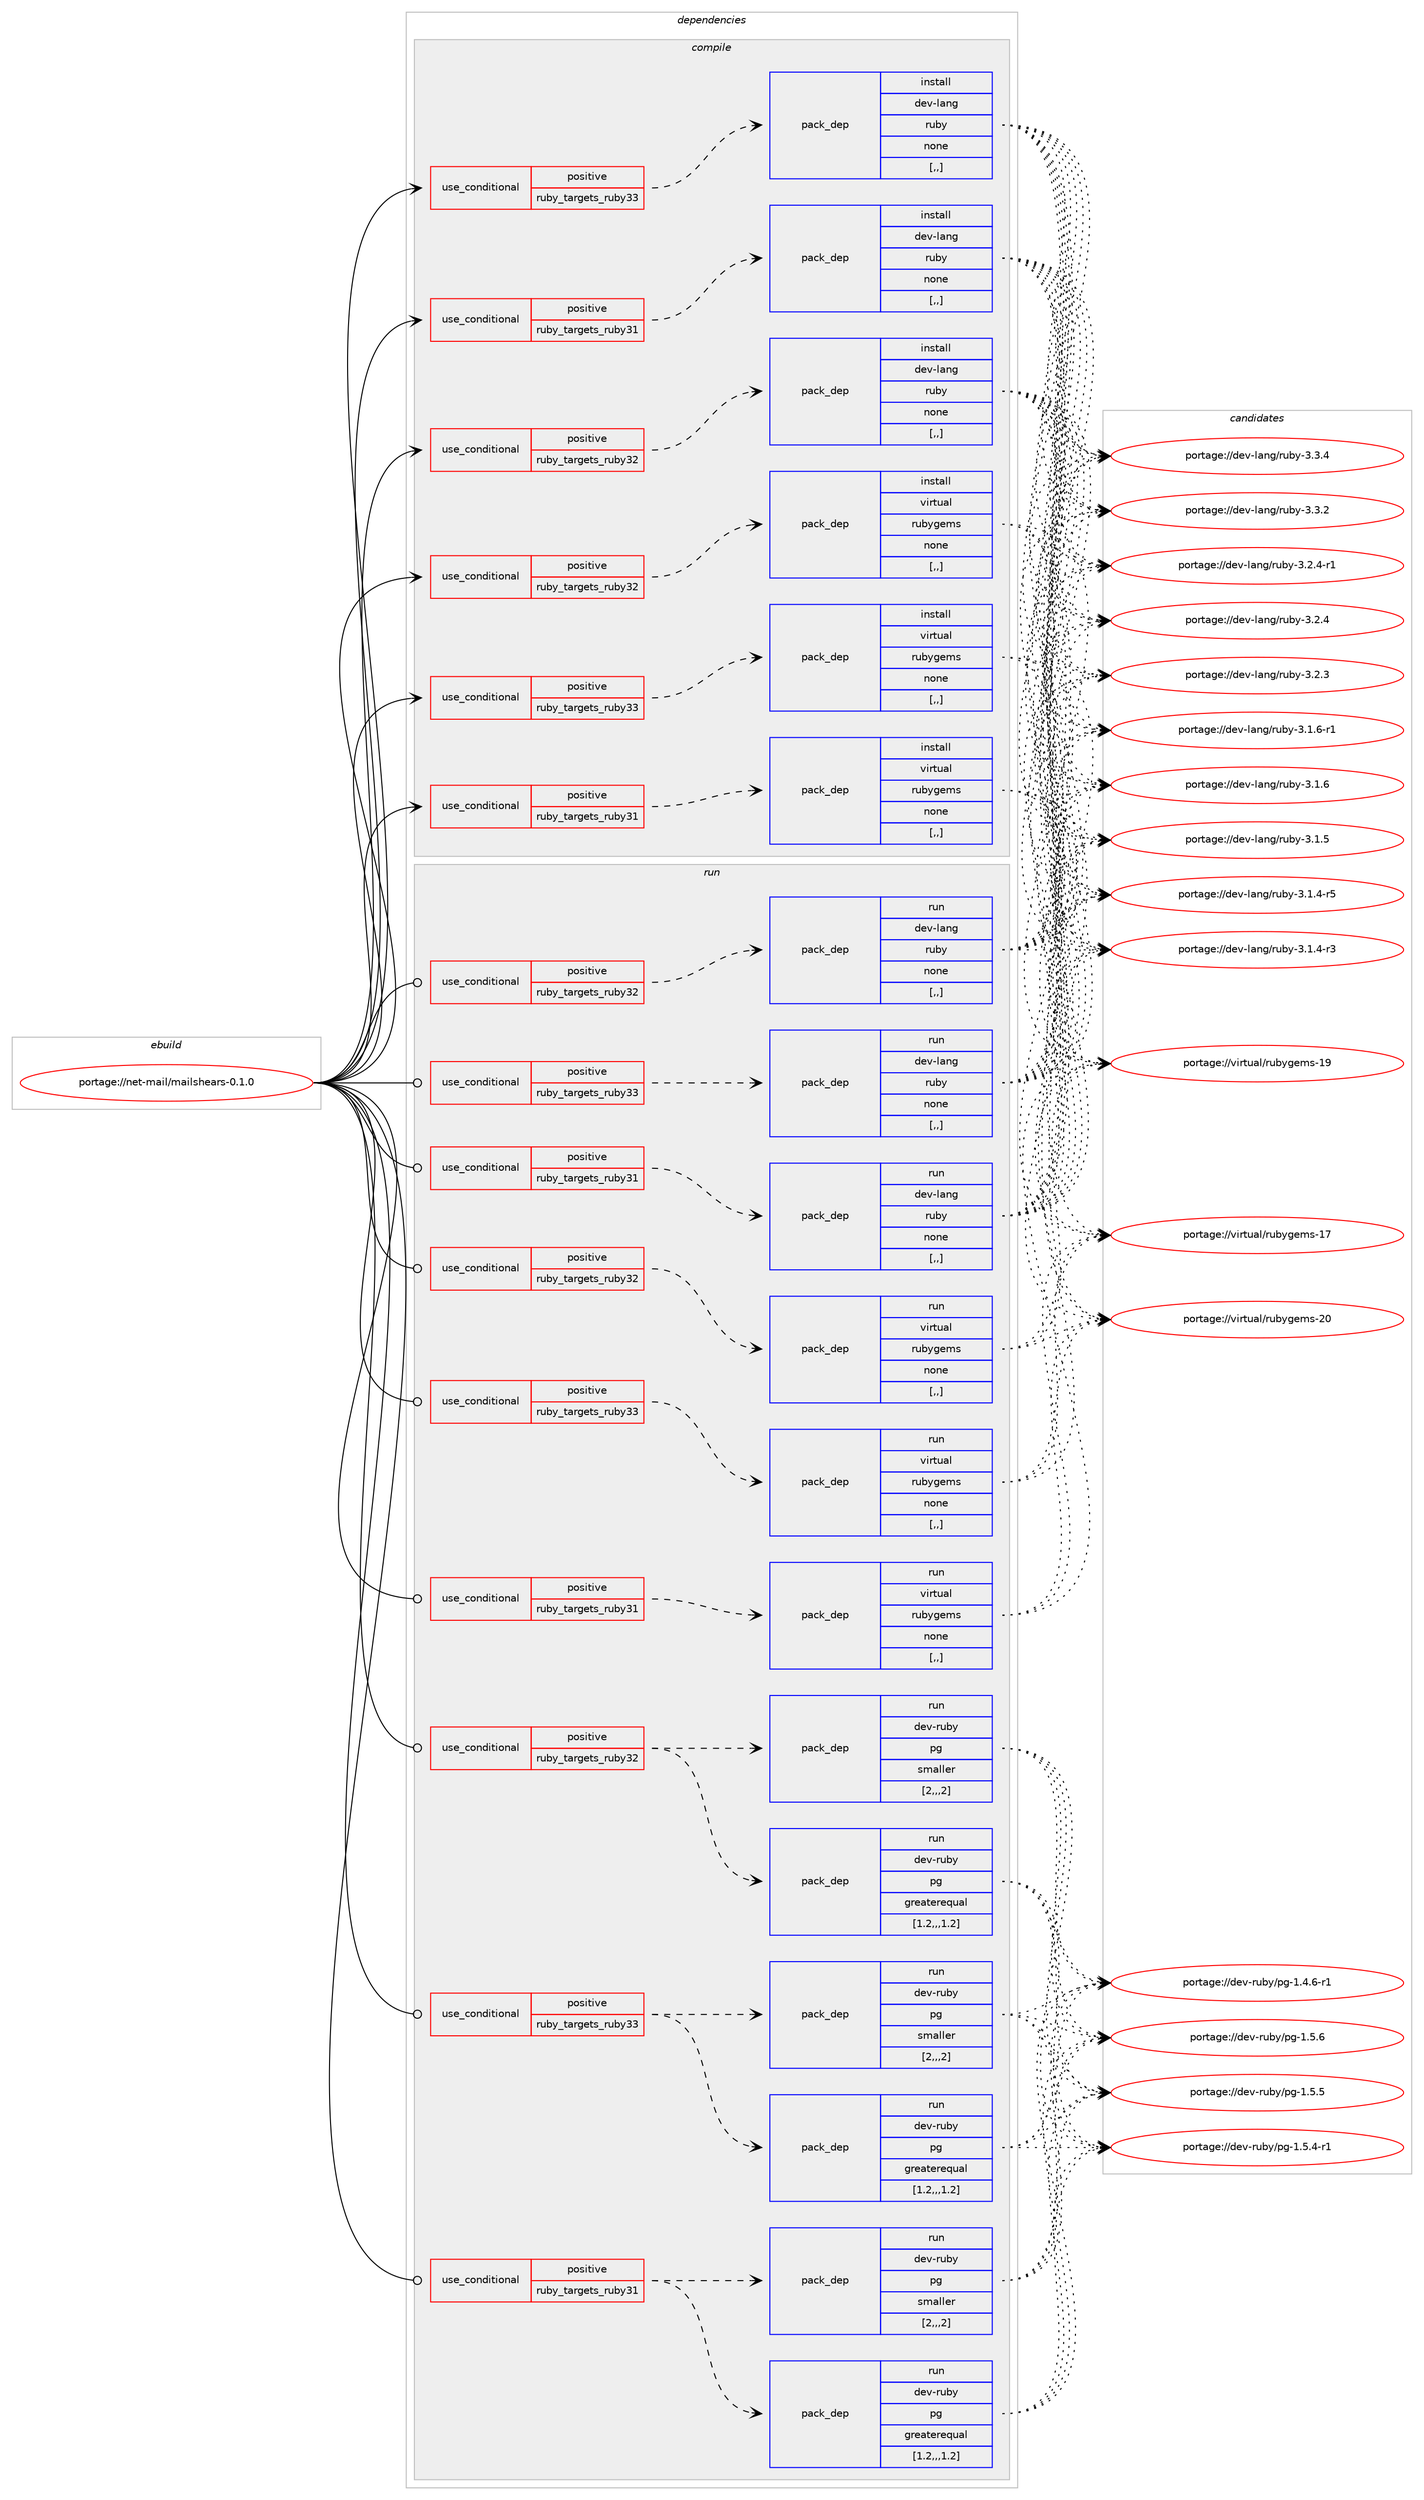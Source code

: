digraph prolog {

# *************
# Graph options
# *************

newrank=true;
concentrate=true;
compound=true;
graph [rankdir=LR,fontname=Helvetica,fontsize=10,ranksep=1.5];#, ranksep=2.5, nodesep=0.2];
edge  [arrowhead=vee];
node  [fontname=Helvetica,fontsize=10];

# **********
# The ebuild
# **********

subgraph cluster_leftcol {
color=gray;
rank=same;
label=<<i>ebuild</i>>;
id [label="portage://net-mail/mailshears-0.1.0", color=red, width=4, href="../net-mail/mailshears-0.1.0.svg"];
}

# ****************
# The dependencies
# ****************

subgraph cluster_midcol {
color=gray;
label=<<i>dependencies</i>>;
subgraph cluster_compile {
fillcolor="#eeeeee";
style=filled;
label=<<i>compile</i>>;
subgraph cond94614 {
dependency361441 [label=<<TABLE BORDER="0" CELLBORDER="1" CELLSPACING="0" CELLPADDING="4"><TR><TD ROWSPAN="3" CELLPADDING="10">use_conditional</TD></TR><TR><TD>positive</TD></TR><TR><TD>ruby_targets_ruby31</TD></TR></TABLE>>, shape=none, color=red];
subgraph pack264164 {
dependency361442 [label=<<TABLE BORDER="0" CELLBORDER="1" CELLSPACING="0" CELLPADDING="4" WIDTH="220"><TR><TD ROWSPAN="6" CELLPADDING="30">pack_dep</TD></TR><TR><TD WIDTH="110">install</TD></TR><TR><TD>dev-lang</TD></TR><TR><TD>ruby</TD></TR><TR><TD>none</TD></TR><TR><TD>[,,]</TD></TR></TABLE>>, shape=none, color=blue];
}
dependency361441:e -> dependency361442:w [weight=20,style="dashed",arrowhead="vee"];
}
id:e -> dependency361441:w [weight=20,style="solid",arrowhead="vee"];
subgraph cond94615 {
dependency361443 [label=<<TABLE BORDER="0" CELLBORDER="1" CELLSPACING="0" CELLPADDING="4"><TR><TD ROWSPAN="3" CELLPADDING="10">use_conditional</TD></TR><TR><TD>positive</TD></TR><TR><TD>ruby_targets_ruby31</TD></TR></TABLE>>, shape=none, color=red];
subgraph pack264165 {
dependency361444 [label=<<TABLE BORDER="0" CELLBORDER="1" CELLSPACING="0" CELLPADDING="4" WIDTH="220"><TR><TD ROWSPAN="6" CELLPADDING="30">pack_dep</TD></TR><TR><TD WIDTH="110">install</TD></TR><TR><TD>virtual</TD></TR><TR><TD>rubygems</TD></TR><TR><TD>none</TD></TR><TR><TD>[,,]</TD></TR></TABLE>>, shape=none, color=blue];
}
dependency361443:e -> dependency361444:w [weight=20,style="dashed",arrowhead="vee"];
}
id:e -> dependency361443:w [weight=20,style="solid",arrowhead="vee"];
subgraph cond94616 {
dependency361445 [label=<<TABLE BORDER="0" CELLBORDER="1" CELLSPACING="0" CELLPADDING="4"><TR><TD ROWSPAN="3" CELLPADDING="10">use_conditional</TD></TR><TR><TD>positive</TD></TR><TR><TD>ruby_targets_ruby32</TD></TR></TABLE>>, shape=none, color=red];
subgraph pack264166 {
dependency361446 [label=<<TABLE BORDER="0" CELLBORDER="1" CELLSPACING="0" CELLPADDING="4" WIDTH="220"><TR><TD ROWSPAN="6" CELLPADDING="30">pack_dep</TD></TR><TR><TD WIDTH="110">install</TD></TR><TR><TD>dev-lang</TD></TR><TR><TD>ruby</TD></TR><TR><TD>none</TD></TR><TR><TD>[,,]</TD></TR></TABLE>>, shape=none, color=blue];
}
dependency361445:e -> dependency361446:w [weight=20,style="dashed",arrowhead="vee"];
}
id:e -> dependency361445:w [weight=20,style="solid",arrowhead="vee"];
subgraph cond94617 {
dependency361447 [label=<<TABLE BORDER="0" CELLBORDER="1" CELLSPACING="0" CELLPADDING="4"><TR><TD ROWSPAN="3" CELLPADDING="10">use_conditional</TD></TR><TR><TD>positive</TD></TR><TR><TD>ruby_targets_ruby32</TD></TR></TABLE>>, shape=none, color=red];
subgraph pack264167 {
dependency361448 [label=<<TABLE BORDER="0" CELLBORDER="1" CELLSPACING="0" CELLPADDING="4" WIDTH="220"><TR><TD ROWSPAN="6" CELLPADDING="30">pack_dep</TD></TR><TR><TD WIDTH="110">install</TD></TR><TR><TD>virtual</TD></TR><TR><TD>rubygems</TD></TR><TR><TD>none</TD></TR><TR><TD>[,,]</TD></TR></TABLE>>, shape=none, color=blue];
}
dependency361447:e -> dependency361448:w [weight=20,style="dashed",arrowhead="vee"];
}
id:e -> dependency361447:w [weight=20,style="solid",arrowhead="vee"];
subgraph cond94618 {
dependency361449 [label=<<TABLE BORDER="0" CELLBORDER="1" CELLSPACING="0" CELLPADDING="4"><TR><TD ROWSPAN="3" CELLPADDING="10">use_conditional</TD></TR><TR><TD>positive</TD></TR><TR><TD>ruby_targets_ruby33</TD></TR></TABLE>>, shape=none, color=red];
subgraph pack264168 {
dependency361450 [label=<<TABLE BORDER="0" CELLBORDER="1" CELLSPACING="0" CELLPADDING="4" WIDTH="220"><TR><TD ROWSPAN="6" CELLPADDING="30">pack_dep</TD></TR><TR><TD WIDTH="110">install</TD></TR><TR><TD>dev-lang</TD></TR><TR><TD>ruby</TD></TR><TR><TD>none</TD></TR><TR><TD>[,,]</TD></TR></TABLE>>, shape=none, color=blue];
}
dependency361449:e -> dependency361450:w [weight=20,style="dashed",arrowhead="vee"];
}
id:e -> dependency361449:w [weight=20,style="solid",arrowhead="vee"];
subgraph cond94619 {
dependency361451 [label=<<TABLE BORDER="0" CELLBORDER="1" CELLSPACING="0" CELLPADDING="4"><TR><TD ROWSPAN="3" CELLPADDING="10">use_conditional</TD></TR><TR><TD>positive</TD></TR><TR><TD>ruby_targets_ruby33</TD></TR></TABLE>>, shape=none, color=red];
subgraph pack264169 {
dependency361452 [label=<<TABLE BORDER="0" CELLBORDER="1" CELLSPACING="0" CELLPADDING="4" WIDTH="220"><TR><TD ROWSPAN="6" CELLPADDING="30">pack_dep</TD></TR><TR><TD WIDTH="110">install</TD></TR><TR><TD>virtual</TD></TR><TR><TD>rubygems</TD></TR><TR><TD>none</TD></TR><TR><TD>[,,]</TD></TR></TABLE>>, shape=none, color=blue];
}
dependency361451:e -> dependency361452:w [weight=20,style="dashed",arrowhead="vee"];
}
id:e -> dependency361451:w [weight=20,style="solid",arrowhead="vee"];
}
subgraph cluster_compileandrun {
fillcolor="#eeeeee";
style=filled;
label=<<i>compile and run</i>>;
}
subgraph cluster_run {
fillcolor="#eeeeee";
style=filled;
label=<<i>run</i>>;
subgraph cond94620 {
dependency361453 [label=<<TABLE BORDER="0" CELLBORDER="1" CELLSPACING="0" CELLPADDING="4"><TR><TD ROWSPAN="3" CELLPADDING="10">use_conditional</TD></TR><TR><TD>positive</TD></TR><TR><TD>ruby_targets_ruby31</TD></TR></TABLE>>, shape=none, color=red];
subgraph pack264170 {
dependency361454 [label=<<TABLE BORDER="0" CELLBORDER="1" CELLSPACING="0" CELLPADDING="4" WIDTH="220"><TR><TD ROWSPAN="6" CELLPADDING="30">pack_dep</TD></TR><TR><TD WIDTH="110">run</TD></TR><TR><TD>dev-lang</TD></TR><TR><TD>ruby</TD></TR><TR><TD>none</TD></TR><TR><TD>[,,]</TD></TR></TABLE>>, shape=none, color=blue];
}
dependency361453:e -> dependency361454:w [weight=20,style="dashed",arrowhead="vee"];
}
id:e -> dependency361453:w [weight=20,style="solid",arrowhead="odot"];
subgraph cond94621 {
dependency361455 [label=<<TABLE BORDER="0" CELLBORDER="1" CELLSPACING="0" CELLPADDING="4"><TR><TD ROWSPAN="3" CELLPADDING="10">use_conditional</TD></TR><TR><TD>positive</TD></TR><TR><TD>ruby_targets_ruby31</TD></TR></TABLE>>, shape=none, color=red];
subgraph pack264171 {
dependency361456 [label=<<TABLE BORDER="0" CELLBORDER="1" CELLSPACING="0" CELLPADDING="4" WIDTH="220"><TR><TD ROWSPAN="6" CELLPADDING="30">pack_dep</TD></TR><TR><TD WIDTH="110">run</TD></TR><TR><TD>dev-ruby</TD></TR><TR><TD>pg</TD></TR><TR><TD>greaterequal</TD></TR><TR><TD>[1.2,,,1.2]</TD></TR></TABLE>>, shape=none, color=blue];
}
dependency361455:e -> dependency361456:w [weight=20,style="dashed",arrowhead="vee"];
subgraph pack264172 {
dependency361457 [label=<<TABLE BORDER="0" CELLBORDER="1" CELLSPACING="0" CELLPADDING="4" WIDTH="220"><TR><TD ROWSPAN="6" CELLPADDING="30">pack_dep</TD></TR><TR><TD WIDTH="110">run</TD></TR><TR><TD>dev-ruby</TD></TR><TR><TD>pg</TD></TR><TR><TD>smaller</TD></TR><TR><TD>[2,,,2]</TD></TR></TABLE>>, shape=none, color=blue];
}
dependency361455:e -> dependency361457:w [weight=20,style="dashed",arrowhead="vee"];
}
id:e -> dependency361455:w [weight=20,style="solid",arrowhead="odot"];
subgraph cond94622 {
dependency361458 [label=<<TABLE BORDER="0" CELLBORDER="1" CELLSPACING="0" CELLPADDING="4"><TR><TD ROWSPAN="3" CELLPADDING="10">use_conditional</TD></TR><TR><TD>positive</TD></TR><TR><TD>ruby_targets_ruby31</TD></TR></TABLE>>, shape=none, color=red];
subgraph pack264173 {
dependency361459 [label=<<TABLE BORDER="0" CELLBORDER="1" CELLSPACING="0" CELLPADDING="4" WIDTH="220"><TR><TD ROWSPAN="6" CELLPADDING="30">pack_dep</TD></TR><TR><TD WIDTH="110">run</TD></TR><TR><TD>virtual</TD></TR><TR><TD>rubygems</TD></TR><TR><TD>none</TD></TR><TR><TD>[,,]</TD></TR></TABLE>>, shape=none, color=blue];
}
dependency361458:e -> dependency361459:w [weight=20,style="dashed",arrowhead="vee"];
}
id:e -> dependency361458:w [weight=20,style="solid",arrowhead="odot"];
subgraph cond94623 {
dependency361460 [label=<<TABLE BORDER="0" CELLBORDER="1" CELLSPACING="0" CELLPADDING="4"><TR><TD ROWSPAN="3" CELLPADDING="10">use_conditional</TD></TR><TR><TD>positive</TD></TR><TR><TD>ruby_targets_ruby32</TD></TR></TABLE>>, shape=none, color=red];
subgraph pack264174 {
dependency361461 [label=<<TABLE BORDER="0" CELLBORDER="1" CELLSPACING="0" CELLPADDING="4" WIDTH="220"><TR><TD ROWSPAN="6" CELLPADDING="30">pack_dep</TD></TR><TR><TD WIDTH="110">run</TD></TR><TR><TD>dev-lang</TD></TR><TR><TD>ruby</TD></TR><TR><TD>none</TD></TR><TR><TD>[,,]</TD></TR></TABLE>>, shape=none, color=blue];
}
dependency361460:e -> dependency361461:w [weight=20,style="dashed",arrowhead="vee"];
}
id:e -> dependency361460:w [weight=20,style="solid",arrowhead="odot"];
subgraph cond94624 {
dependency361462 [label=<<TABLE BORDER="0" CELLBORDER="1" CELLSPACING="0" CELLPADDING="4"><TR><TD ROWSPAN="3" CELLPADDING="10">use_conditional</TD></TR><TR><TD>positive</TD></TR><TR><TD>ruby_targets_ruby32</TD></TR></TABLE>>, shape=none, color=red];
subgraph pack264175 {
dependency361463 [label=<<TABLE BORDER="0" CELLBORDER="1" CELLSPACING="0" CELLPADDING="4" WIDTH="220"><TR><TD ROWSPAN="6" CELLPADDING="30">pack_dep</TD></TR><TR><TD WIDTH="110">run</TD></TR><TR><TD>dev-ruby</TD></TR><TR><TD>pg</TD></TR><TR><TD>greaterequal</TD></TR><TR><TD>[1.2,,,1.2]</TD></TR></TABLE>>, shape=none, color=blue];
}
dependency361462:e -> dependency361463:w [weight=20,style="dashed",arrowhead="vee"];
subgraph pack264176 {
dependency361464 [label=<<TABLE BORDER="0" CELLBORDER="1" CELLSPACING="0" CELLPADDING="4" WIDTH="220"><TR><TD ROWSPAN="6" CELLPADDING="30">pack_dep</TD></TR><TR><TD WIDTH="110">run</TD></TR><TR><TD>dev-ruby</TD></TR><TR><TD>pg</TD></TR><TR><TD>smaller</TD></TR><TR><TD>[2,,,2]</TD></TR></TABLE>>, shape=none, color=blue];
}
dependency361462:e -> dependency361464:w [weight=20,style="dashed",arrowhead="vee"];
}
id:e -> dependency361462:w [weight=20,style="solid",arrowhead="odot"];
subgraph cond94625 {
dependency361465 [label=<<TABLE BORDER="0" CELLBORDER="1" CELLSPACING="0" CELLPADDING="4"><TR><TD ROWSPAN="3" CELLPADDING="10">use_conditional</TD></TR><TR><TD>positive</TD></TR><TR><TD>ruby_targets_ruby32</TD></TR></TABLE>>, shape=none, color=red];
subgraph pack264177 {
dependency361466 [label=<<TABLE BORDER="0" CELLBORDER="1" CELLSPACING="0" CELLPADDING="4" WIDTH="220"><TR><TD ROWSPAN="6" CELLPADDING="30">pack_dep</TD></TR><TR><TD WIDTH="110">run</TD></TR><TR><TD>virtual</TD></TR><TR><TD>rubygems</TD></TR><TR><TD>none</TD></TR><TR><TD>[,,]</TD></TR></TABLE>>, shape=none, color=blue];
}
dependency361465:e -> dependency361466:w [weight=20,style="dashed",arrowhead="vee"];
}
id:e -> dependency361465:w [weight=20,style="solid",arrowhead="odot"];
subgraph cond94626 {
dependency361467 [label=<<TABLE BORDER="0" CELLBORDER="1" CELLSPACING="0" CELLPADDING="4"><TR><TD ROWSPAN="3" CELLPADDING="10">use_conditional</TD></TR><TR><TD>positive</TD></TR><TR><TD>ruby_targets_ruby33</TD></TR></TABLE>>, shape=none, color=red];
subgraph pack264178 {
dependency361468 [label=<<TABLE BORDER="0" CELLBORDER="1" CELLSPACING="0" CELLPADDING="4" WIDTH="220"><TR><TD ROWSPAN="6" CELLPADDING="30">pack_dep</TD></TR><TR><TD WIDTH="110">run</TD></TR><TR><TD>dev-lang</TD></TR><TR><TD>ruby</TD></TR><TR><TD>none</TD></TR><TR><TD>[,,]</TD></TR></TABLE>>, shape=none, color=blue];
}
dependency361467:e -> dependency361468:w [weight=20,style="dashed",arrowhead="vee"];
}
id:e -> dependency361467:w [weight=20,style="solid",arrowhead="odot"];
subgraph cond94627 {
dependency361469 [label=<<TABLE BORDER="0" CELLBORDER="1" CELLSPACING="0" CELLPADDING="4"><TR><TD ROWSPAN="3" CELLPADDING="10">use_conditional</TD></TR><TR><TD>positive</TD></TR><TR><TD>ruby_targets_ruby33</TD></TR></TABLE>>, shape=none, color=red];
subgraph pack264179 {
dependency361470 [label=<<TABLE BORDER="0" CELLBORDER="1" CELLSPACING="0" CELLPADDING="4" WIDTH="220"><TR><TD ROWSPAN="6" CELLPADDING="30">pack_dep</TD></TR><TR><TD WIDTH="110">run</TD></TR><TR><TD>dev-ruby</TD></TR><TR><TD>pg</TD></TR><TR><TD>greaterequal</TD></TR><TR><TD>[1.2,,,1.2]</TD></TR></TABLE>>, shape=none, color=blue];
}
dependency361469:e -> dependency361470:w [weight=20,style="dashed",arrowhead="vee"];
subgraph pack264180 {
dependency361471 [label=<<TABLE BORDER="0" CELLBORDER="1" CELLSPACING="0" CELLPADDING="4" WIDTH="220"><TR><TD ROWSPAN="6" CELLPADDING="30">pack_dep</TD></TR><TR><TD WIDTH="110">run</TD></TR><TR><TD>dev-ruby</TD></TR><TR><TD>pg</TD></TR><TR><TD>smaller</TD></TR><TR><TD>[2,,,2]</TD></TR></TABLE>>, shape=none, color=blue];
}
dependency361469:e -> dependency361471:w [weight=20,style="dashed",arrowhead="vee"];
}
id:e -> dependency361469:w [weight=20,style="solid",arrowhead="odot"];
subgraph cond94628 {
dependency361472 [label=<<TABLE BORDER="0" CELLBORDER="1" CELLSPACING="0" CELLPADDING="4"><TR><TD ROWSPAN="3" CELLPADDING="10">use_conditional</TD></TR><TR><TD>positive</TD></TR><TR><TD>ruby_targets_ruby33</TD></TR></TABLE>>, shape=none, color=red];
subgraph pack264181 {
dependency361473 [label=<<TABLE BORDER="0" CELLBORDER="1" CELLSPACING="0" CELLPADDING="4" WIDTH="220"><TR><TD ROWSPAN="6" CELLPADDING="30">pack_dep</TD></TR><TR><TD WIDTH="110">run</TD></TR><TR><TD>virtual</TD></TR><TR><TD>rubygems</TD></TR><TR><TD>none</TD></TR><TR><TD>[,,]</TD></TR></TABLE>>, shape=none, color=blue];
}
dependency361472:e -> dependency361473:w [weight=20,style="dashed",arrowhead="vee"];
}
id:e -> dependency361472:w [weight=20,style="solid",arrowhead="odot"];
}
}

# **************
# The candidates
# **************

subgraph cluster_choices {
rank=same;
color=gray;
label=<<i>candidates</i>>;

subgraph choice264164 {
color=black;
nodesep=1;
choice10010111845108971101034711411798121455146514652 [label="portage://dev-lang/ruby-3.3.4", color=red, width=4,href="../dev-lang/ruby-3.3.4.svg"];
choice10010111845108971101034711411798121455146514650 [label="portage://dev-lang/ruby-3.3.2", color=red, width=4,href="../dev-lang/ruby-3.3.2.svg"];
choice100101118451089711010347114117981214551465046524511449 [label="portage://dev-lang/ruby-3.2.4-r1", color=red, width=4,href="../dev-lang/ruby-3.2.4-r1.svg"];
choice10010111845108971101034711411798121455146504652 [label="portage://dev-lang/ruby-3.2.4", color=red, width=4,href="../dev-lang/ruby-3.2.4.svg"];
choice10010111845108971101034711411798121455146504651 [label="portage://dev-lang/ruby-3.2.3", color=red, width=4,href="../dev-lang/ruby-3.2.3.svg"];
choice100101118451089711010347114117981214551464946544511449 [label="portage://dev-lang/ruby-3.1.6-r1", color=red, width=4,href="../dev-lang/ruby-3.1.6-r1.svg"];
choice10010111845108971101034711411798121455146494654 [label="portage://dev-lang/ruby-3.1.6", color=red, width=4,href="../dev-lang/ruby-3.1.6.svg"];
choice10010111845108971101034711411798121455146494653 [label="portage://dev-lang/ruby-3.1.5", color=red, width=4,href="../dev-lang/ruby-3.1.5.svg"];
choice100101118451089711010347114117981214551464946524511453 [label="portage://dev-lang/ruby-3.1.4-r5", color=red, width=4,href="../dev-lang/ruby-3.1.4-r5.svg"];
choice100101118451089711010347114117981214551464946524511451 [label="portage://dev-lang/ruby-3.1.4-r3", color=red, width=4,href="../dev-lang/ruby-3.1.4-r3.svg"];
dependency361442:e -> choice10010111845108971101034711411798121455146514652:w [style=dotted,weight="100"];
dependency361442:e -> choice10010111845108971101034711411798121455146514650:w [style=dotted,weight="100"];
dependency361442:e -> choice100101118451089711010347114117981214551465046524511449:w [style=dotted,weight="100"];
dependency361442:e -> choice10010111845108971101034711411798121455146504652:w [style=dotted,weight="100"];
dependency361442:e -> choice10010111845108971101034711411798121455146504651:w [style=dotted,weight="100"];
dependency361442:e -> choice100101118451089711010347114117981214551464946544511449:w [style=dotted,weight="100"];
dependency361442:e -> choice10010111845108971101034711411798121455146494654:w [style=dotted,weight="100"];
dependency361442:e -> choice10010111845108971101034711411798121455146494653:w [style=dotted,weight="100"];
dependency361442:e -> choice100101118451089711010347114117981214551464946524511453:w [style=dotted,weight="100"];
dependency361442:e -> choice100101118451089711010347114117981214551464946524511451:w [style=dotted,weight="100"];
}
subgraph choice264165 {
color=black;
nodesep=1;
choice118105114116117971084711411798121103101109115455048 [label="portage://virtual/rubygems-20", color=red, width=4,href="../virtual/rubygems-20.svg"];
choice118105114116117971084711411798121103101109115454957 [label="portage://virtual/rubygems-19", color=red, width=4,href="../virtual/rubygems-19.svg"];
choice118105114116117971084711411798121103101109115454955 [label="portage://virtual/rubygems-17", color=red, width=4,href="../virtual/rubygems-17.svg"];
dependency361444:e -> choice118105114116117971084711411798121103101109115455048:w [style=dotted,weight="100"];
dependency361444:e -> choice118105114116117971084711411798121103101109115454957:w [style=dotted,weight="100"];
dependency361444:e -> choice118105114116117971084711411798121103101109115454955:w [style=dotted,weight="100"];
}
subgraph choice264166 {
color=black;
nodesep=1;
choice10010111845108971101034711411798121455146514652 [label="portage://dev-lang/ruby-3.3.4", color=red, width=4,href="../dev-lang/ruby-3.3.4.svg"];
choice10010111845108971101034711411798121455146514650 [label="portage://dev-lang/ruby-3.3.2", color=red, width=4,href="../dev-lang/ruby-3.3.2.svg"];
choice100101118451089711010347114117981214551465046524511449 [label="portage://dev-lang/ruby-3.2.4-r1", color=red, width=4,href="../dev-lang/ruby-3.2.4-r1.svg"];
choice10010111845108971101034711411798121455146504652 [label="portage://dev-lang/ruby-3.2.4", color=red, width=4,href="../dev-lang/ruby-3.2.4.svg"];
choice10010111845108971101034711411798121455146504651 [label="portage://dev-lang/ruby-3.2.3", color=red, width=4,href="../dev-lang/ruby-3.2.3.svg"];
choice100101118451089711010347114117981214551464946544511449 [label="portage://dev-lang/ruby-3.1.6-r1", color=red, width=4,href="../dev-lang/ruby-3.1.6-r1.svg"];
choice10010111845108971101034711411798121455146494654 [label="portage://dev-lang/ruby-3.1.6", color=red, width=4,href="../dev-lang/ruby-3.1.6.svg"];
choice10010111845108971101034711411798121455146494653 [label="portage://dev-lang/ruby-3.1.5", color=red, width=4,href="../dev-lang/ruby-3.1.5.svg"];
choice100101118451089711010347114117981214551464946524511453 [label="portage://dev-lang/ruby-3.1.4-r5", color=red, width=4,href="../dev-lang/ruby-3.1.4-r5.svg"];
choice100101118451089711010347114117981214551464946524511451 [label="portage://dev-lang/ruby-3.1.4-r3", color=red, width=4,href="../dev-lang/ruby-3.1.4-r3.svg"];
dependency361446:e -> choice10010111845108971101034711411798121455146514652:w [style=dotted,weight="100"];
dependency361446:e -> choice10010111845108971101034711411798121455146514650:w [style=dotted,weight="100"];
dependency361446:e -> choice100101118451089711010347114117981214551465046524511449:w [style=dotted,weight="100"];
dependency361446:e -> choice10010111845108971101034711411798121455146504652:w [style=dotted,weight="100"];
dependency361446:e -> choice10010111845108971101034711411798121455146504651:w [style=dotted,weight="100"];
dependency361446:e -> choice100101118451089711010347114117981214551464946544511449:w [style=dotted,weight="100"];
dependency361446:e -> choice10010111845108971101034711411798121455146494654:w [style=dotted,weight="100"];
dependency361446:e -> choice10010111845108971101034711411798121455146494653:w [style=dotted,weight="100"];
dependency361446:e -> choice100101118451089711010347114117981214551464946524511453:w [style=dotted,weight="100"];
dependency361446:e -> choice100101118451089711010347114117981214551464946524511451:w [style=dotted,weight="100"];
}
subgraph choice264167 {
color=black;
nodesep=1;
choice118105114116117971084711411798121103101109115455048 [label="portage://virtual/rubygems-20", color=red, width=4,href="../virtual/rubygems-20.svg"];
choice118105114116117971084711411798121103101109115454957 [label="portage://virtual/rubygems-19", color=red, width=4,href="../virtual/rubygems-19.svg"];
choice118105114116117971084711411798121103101109115454955 [label="portage://virtual/rubygems-17", color=red, width=4,href="../virtual/rubygems-17.svg"];
dependency361448:e -> choice118105114116117971084711411798121103101109115455048:w [style=dotted,weight="100"];
dependency361448:e -> choice118105114116117971084711411798121103101109115454957:w [style=dotted,weight="100"];
dependency361448:e -> choice118105114116117971084711411798121103101109115454955:w [style=dotted,weight="100"];
}
subgraph choice264168 {
color=black;
nodesep=1;
choice10010111845108971101034711411798121455146514652 [label="portage://dev-lang/ruby-3.3.4", color=red, width=4,href="../dev-lang/ruby-3.3.4.svg"];
choice10010111845108971101034711411798121455146514650 [label="portage://dev-lang/ruby-3.3.2", color=red, width=4,href="../dev-lang/ruby-3.3.2.svg"];
choice100101118451089711010347114117981214551465046524511449 [label="portage://dev-lang/ruby-3.2.4-r1", color=red, width=4,href="../dev-lang/ruby-3.2.4-r1.svg"];
choice10010111845108971101034711411798121455146504652 [label="portage://dev-lang/ruby-3.2.4", color=red, width=4,href="../dev-lang/ruby-3.2.4.svg"];
choice10010111845108971101034711411798121455146504651 [label="portage://dev-lang/ruby-3.2.3", color=red, width=4,href="../dev-lang/ruby-3.2.3.svg"];
choice100101118451089711010347114117981214551464946544511449 [label="portage://dev-lang/ruby-3.1.6-r1", color=red, width=4,href="../dev-lang/ruby-3.1.6-r1.svg"];
choice10010111845108971101034711411798121455146494654 [label="portage://dev-lang/ruby-3.1.6", color=red, width=4,href="../dev-lang/ruby-3.1.6.svg"];
choice10010111845108971101034711411798121455146494653 [label="portage://dev-lang/ruby-3.1.5", color=red, width=4,href="../dev-lang/ruby-3.1.5.svg"];
choice100101118451089711010347114117981214551464946524511453 [label="portage://dev-lang/ruby-3.1.4-r5", color=red, width=4,href="../dev-lang/ruby-3.1.4-r5.svg"];
choice100101118451089711010347114117981214551464946524511451 [label="portage://dev-lang/ruby-3.1.4-r3", color=red, width=4,href="../dev-lang/ruby-3.1.4-r3.svg"];
dependency361450:e -> choice10010111845108971101034711411798121455146514652:w [style=dotted,weight="100"];
dependency361450:e -> choice10010111845108971101034711411798121455146514650:w [style=dotted,weight="100"];
dependency361450:e -> choice100101118451089711010347114117981214551465046524511449:w [style=dotted,weight="100"];
dependency361450:e -> choice10010111845108971101034711411798121455146504652:w [style=dotted,weight="100"];
dependency361450:e -> choice10010111845108971101034711411798121455146504651:w [style=dotted,weight="100"];
dependency361450:e -> choice100101118451089711010347114117981214551464946544511449:w [style=dotted,weight="100"];
dependency361450:e -> choice10010111845108971101034711411798121455146494654:w [style=dotted,weight="100"];
dependency361450:e -> choice10010111845108971101034711411798121455146494653:w [style=dotted,weight="100"];
dependency361450:e -> choice100101118451089711010347114117981214551464946524511453:w [style=dotted,weight="100"];
dependency361450:e -> choice100101118451089711010347114117981214551464946524511451:w [style=dotted,weight="100"];
}
subgraph choice264169 {
color=black;
nodesep=1;
choice118105114116117971084711411798121103101109115455048 [label="portage://virtual/rubygems-20", color=red, width=4,href="../virtual/rubygems-20.svg"];
choice118105114116117971084711411798121103101109115454957 [label="portage://virtual/rubygems-19", color=red, width=4,href="../virtual/rubygems-19.svg"];
choice118105114116117971084711411798121103101109115454955 [label="portage://virtual/rubygems-17", color=red, width=4,href="../virtual/rubygems-17.svg"];
dependency361452:e -> choice118105114116117971084711411798121103101109115455048:w [style=dotted,weight="100"];
dependency361452:e -> choice118105114116117971084711411798121103101109115454957:w [style=dotted,weight="100"];
dependency361452:e -> choice118105114116117971084711411798121103101109115454955:w [style=dotted,weight="100"];
}
subgraph choice264170 {
color=black;
nodesep=1;
choice10010111845108971101034711411798121455146514652 [label="portage://dev-lang/ruby-3.3.4", color=red, width=4,href="../dev-lang/ruby-3.3.4.svg"];
choice10010111845108971101034711411798121455146514650 [label="portage://dev-lang/ruby-3.3.2", color=red, width=4,href="../dev-lang/ruby-3.3.2.svg"];
choice100101118451089711010347114117981214551465046524511449 [label="portage://dev-lang/ruby-3.2.4-r1", color=red, width=4,href="../dev-lang/ruby-3.2.4-r1.svg"];
choice10010111845108971101034711411798121455146504652 [label="portage://dev-lang/ruby-3.2.4", color=red, width=4,href="../dev-lang/ruby-3.2.4.svg"];
choice10010111845108971101034711411798121455146504651 [label="portage://dev-lang/ruby-3.2.3", color=red, width=4,href="../dev-lang/ruby-3.2.3.svg"];
choice100101118451089711010347114117981214551464946544511449 [label="portage://dev-lang/ruby-3.1.6-r1", color=red, width=4,href="../dev-lang/ruby-3.1.6-r1.svg"];
choice10010111845108971101034711411798121455146494654 [label="portage://dev-lang/ruby-3.1.6", color=red, width=4,href="../dev-lang/ruby-3.1.6.svg"];
choice10010111845108971101034711411798121455146494653 [label="portage://dev-lang/ruby-3.1.5", color=red, width=4,href="../dev-lang/ruby-3.1.5.svg"];
choice100101118451089711010347114117981214551464946524511453 [label="portage://dev-lang/ruby-3.1.4-r5", color=red, width=4,href="../dev-lang/ruby-3.1.4-r5.svg"];
choice100101118451089711010347114117981214551464946524511451 [label="portage://dev-lang/ruby-3.1.4-r3", color=red, width=4,href="../dev-lang/ruby-3.1.4-r3.svg"];
dependency361454:e -> choice10010111845108971101034711411798121455146514652:w [style=dotted,weight="100"];
dependency361454:e -> choice10010111845108971101034711411798121455146514650:w [style=dotted,weight="100"];
dependency361454:e -> choice100101118451089711010347114117981214551465046524511449:w [style=dotted,weight="100"];
dependency361454:e -> choice10010111845108971101034711411798121455146504652:w [style=dotted,weight="100"];
dependency361454:e -> choice10010111845108971101034711411798121455146504651:w [style=dotted,weight="100"];
dependency361454:e -> choice100101118451089711010347114117981214551464946544511449:w [style=dotted,weight="100"];
dependency361454:e -> choice10010111845108971101034711411798121455146494654:w [style=dotted,weight="100"];
dependency361454:e -> choice10010111845108971101034711411798121455146494653:w [style=dotted,weight="100"];
dependency361454:e -> choice100101118451089711010347114117981214551464946524511453:w [style=dotted,weight="100"];
dependency361454:e -> choice100101118451089711010347114117981214551464946524511451:w [style=dotted,weight="100"];
}
subgraph choice264171 {
color=black;
nodesep=1;
choice100101118451141179812147112103454946534654 [label="portage://dev-ruby/pg-1.5.6", color=red, width=4,href="../dev-ruby/pg-1.5.6.svg"];
choice100101118451141179812147112103454946534653 [label="portage://dev-ruby/pg-1.5.5", color=red, width=4,href="../dev-ruby/pg-1.5.5.svg"];
choice1001011184511411798121471121034549465346524511449 [label="portage://dev-ruby/pg-1.5.4-r1", color=red, width=4,href="../dev-ruby/pg-1.5.4-r1.svg"];
choice1001011184511411798121471121034549465246544511449 [label="portage://dev-ruby/pg-1.4.6-r1", color=red, width=4,href="../dev-ruby/pg-1.4.6-r1.svg"];
dependency361456:e -> choice100101118451141179812147112103454946534654:w [style=dotted,weight="100"];
dependency361456:e -> choice100101118451141179812147112103454946534653:w [style=dotted,weight="100"];
dependency361456:e -> choice1001011184511411798121471121034549465346524511449:w [style=dotted,weight="100"];
dependency361456:e -> choice1001011184511411798121471121034549465246544511449:w [style=dotted,weight="100"];
}
subgraph choice264172 {
color=black;
nodesep=1;
choice100101118451141179812147112103454946534654 [label="portage://dev-ruby/pg-1.5.6", color=red, width=4,href="../dev-ruby/pg-1.5.6.svg"];
choice100101118451141179812147112103454946534653 [label="portage://dev-ruby/pg-1.5.5", color=red, width=4,href="../dev-ruby/pg-1.5.5.svg"];
choice1001011184511411798121471121034549465346524511449 [label="portage://dev-ruby/pg-1.5.4-r1", color=red, width=4,href="../dev-ruby/pg-1.5.4-r1.svg"];
choice1001011184511411798121471121034549465246544511449 [label="portage://dev-ruby/pg-1.4.6-r1", color=red, width=4,href="../dev-ruby/pg-1.4.6-r1.svg"];
dependency361457:e -> choice100101118451141179812147112103454946534654:w [style=dotted,weight="100"];
dependency361457:e -> choice100101118451141179812147112103454946534653:w [style=dotted,weight="100"];
dependency361457:e -> choice1001011184511411798121471121034549465346524511449:w [style=dotted,weight="100"];
dependency361457:e -> choice1001011184511411798121471121034549465246544511449:w [style=dotted,weight="100"];
}
subgraph choice264173 {
color=black;
nodesep=1;
choice118105114116117971084711411798121103101109115455048 [label="portage://virtual/rubygems-20", color=red, width=4,href="../virtual/rubygems-20.svg"];
choice118105114116117971084711411798121103101109115454957 [label="portage://virtual/rubygems-19", color=red, width=4,href="../virtual/rubygems-19.svg"];
choice118105114116117971084711411798121103101109115454955 [label="portage://virtual/rubygems-17", color=red, width=4,href="../virtual/rubygems-17.svg"];
dependency361459:e -> choice118105114116117971084711411798121103101109115455048:w [style=dotted,weight="100"];
dependency361459:e -> choice118105114116117971084711411798121103101109115454957:w [style=dotted,weight="100"];
dependency361459:e -> choice118105114116117971084711411798121103101109115454955:w [style=dotted,weight="100"];
}
subgraph choice264174 {
color=black;
nodesep=1;
choice10010111845108971101034711411798121455146514652 [label="portage://dev-lang/ruby-3.3.4", color=red, width=4,href="../dev-lang/ruby-3.3.4.svg"];
choice10010111845108971101034711411798121455146514650 [label="portage://dev-lang/ruby-3.3.2", color=red, width=4,href="../dev-lang/ruby-3.3.2.svg"];
choice100101118451089711010347114117981214551465046524511449 [label="portage://dev-lang/ruby-3.2.4-r1", color=red, width=4,href="../dev-lang/ruby-3.2.4-r1.svg"];
choice10010111845108971101034711411798121455146504652 [label="portage://dev-lang/ruby-3.2.4", color=red, width=4,href="../dev-lang/ruby-3.2.4.svg"];
choice10010111845108971101034711411798121455146504651 [label="portage://dev-lang/ruby-3.2.3", color=red, width=4,href="../dev-lang/ruby-3.2.3.svg"];
choice100101118451089711010347114117981214551464946544511449 [label="portage://dev-lang/ruby-3.1.6-r1", color=red, width=4,href="../dev-lang/ruby-3.1.6-r1.svg"];
choice10010111845108971101034711411798121455146494654 [label="portage://dev-lang/ruby-3.1.6", color=red, width=4,href="../dev-lang/ruby-3.1.6.svg"];
choice10010111845108971101034711411798121455146494653 [label="portage://dev-lang/ruby-3.1.5", color=red, width=4,href="../dev-lang/ruby-3.1.5.svg"];
choice100101118451089711010347114117981214551464946524511453 [label="portage://dev-lang/ruby-3.1.4-r5", color=red, width=4,href="../dev-lang/ruby-3.1.4-r5.svg"];
choice100101118451089711010347114117981214551464946524511451 [label="portage://dev-lang/ruby-3.1.4-r3", color=red, width=4,href="../dev-lang/ruby-3.1.4-r3.svg"];
dependency361461:e -> choice10010111845108971101034711411798121455146514652:w [style=dotted,weight="100"];
dependency361461:e -> choice10010111845108971101034711411798121455146514650:w [style=dotted,weight="100"];
dependency361461:e -> choice100101118451089711010347114117981214551465046524511449:w [style=dotted,weight="100"];
dependency361461:e -> choice10010111845108971101034711411798121455146504652:w [style=dotted,weight="100"];
dependency361461:e -> choice10010111845108971101034711411798121455146504651:w [style=dotted,weight="100"];
dependency361461:e -> choice100101118451089711010347114117981214551464946544511449:w [style=dotted,weight="100"];
dependency361461:e -> choice10010111845108971101034711411798121455146494654:w [style=dotted,weight="100"];
dependency361461:e -> choice10010111845108971101034711411798121455146494653:w [style=dotted,weight="100"];
dependency361461:e -> choice100101118451089711010347114117981214551464946524511453:w [style=dotted,weight="100"];
dependency361461:e -> choice100101118451089711010347114117981214551464946524511451:w [style=dotted,weight="100"];
}
subgraph choice264175 {
color=black;
nodesep=1;
choice100101118451141179812147112103454946534654 [label="portage://dev-ruby/pg-1.5.6", color=red, width=4,href="../dev-ruby/pg-1.5.6.svg"];
choice100101118451141179812147112103454946534653 [label="portage://dev-ruby/pg-1.5.5", color=red, width=4,href="../dev-ruby/pg-1.5.5.svg"];
choice1001011184511411798121471121034549465346524511449 [label="portage://dev-ruby/pg-1.5.4-r1", color=red, width=4,href="../dev-ruby/pg-1.5.4-r1.svg"];
choice1001011184511411798121471121034549465246544511449 [label="portage://dev-ruby/pg-1.4.6-r1", color=red, width=4,href="../dev-ruby/pg-1.4.6-r1.svg"];
dependency361463:e -> choice100101118451141179812147112103454946534654:w [style=dotted,weight="100"];
dependency361463:e -> choice100101118451141179812147112103454946534653:w [style=dotted,weight="100"];
dependency361463:e -> choice1001011184511411798121471121034549465346524511449:w [style=dotted,weight="100"];
dependency361463:e -> choice1001011184511411798121471121034549465246544511449:w [style=dotted,weight="100"];
}
subgraph choice264176 {
color=black;
nodesep=1;
choice100101118451141179812147112103454946534654 [label="portage://dev-ruby/pg-1.5.6", color=red, width=4,href="../dev-ruby/pg-1.5.6.svg"];
choice100101118451141179812147112103454946534653 [label="portage://dev-ruby/pg-1.5.5", color=red, width=4,href="../dev-ruby/pg-1.5.5.svg"];
choice1001011184511411798121471121034549465346524511449 [label="portage://dev-ruby/pg-1.5.4-r1", color=red, width=4,href="../dev-ruby/pg-1.5.4-r1.svg"];
choice1001011184511411798121471121034549465246544511449 [label="portage://dev-ruby/pg-1.4.6-r1", color=red, width=4,href="../dev-ruby/pg-1.4.6-r1.svg"];
dependency361464:e -> choice100101118451141179812147112103454946534654:w [style=dotted,weight="100"];
dependency361464:e -> choice100101118451141179812147112103454946534653:w [style=dotted,weight="100"];
dependency361464:e -> choice1001011184511411798121471121034549465346524511449:w [style=dotted,weight="100"];
dependency361464:e -> choice1001011184511411798121471121034549465246544511449:w [style=dotted,weight="100"];
}
subgraph choice264177 {
color=black;
nodesep=1;
choice118105114116117971084711411798121103101109115455048 [label="portage://virtual/rubygems-20", color=red, width=4,href="../virtual/rubygems-20.svg"];
choice118105114116117971084711411798121103101109115454957 [label="portage://virtual/rubygems-19", color=red, width=4,href="../virtual/rubygems-19.svg"];
choice118105114116117971084711411798121103101109115454955 [label="portage://virtual/rubygems-17", color=red, width=4,href="../virtual/rubygems-17.svg"];
dependency361466:e -> choice118105114116117971084711411798121103101109115455048:w [style=dotted,weight="100"];
dependency361466:e -> choice118105114116117971084711411798121103101109115454957:w [style=dotted,weight="100"];
dependency361466:e -> choice118105114116117971084711411798121103101109115454955:w [style=dotted,weight="100"];
}
subgraph choice264178 {
color=black;
nodesep=1;
choice10010111845108971101034711411798121455146514652 [label="portage://dev-lang/ruby-3.3.4", color=red, width=4,href="../dev-lang/ruby-3.3.4.svg"];
choice10010111845108971101034711411798121455146514650 [label="portage://dev-lang/ruby-3.3.2", color=red, width=4,href="../dev-lang/ruby-3.3.2.svg"];
choice100101118451089711010347114117981214551465046524511449 [label="portage://dev-lang/ruby-3.2.4-r1", color=red, width=4,href="../dev-lang/ruby-3.2.4-r1.svg"];
choice10010111845108971101034711411798121455146504652 [label="portage://dev-lang/ruby-3.2.4", color=red, width=4,href="../dev-lang/ruby-3.2.4.svg"];
choice10010111845108971101034711411798121455146504651 [label="portage://dev-lang/ruby-3.2.3", color=red, width=4,href="../dev-lang/ruby-3.2.3.svg"];
choice100101118451089711010347114117981214551464946544511449 [label="portage://dev-lang/ruby-3.1.6-r1", color=red, width=4,href="../dev-lang/ruby-3.1.6-r1.svg"];
choice10010111845108971101034711411798121455146494654 [label="portage://dev-lang/ruby-3.1.6", color=red, width=4,href="../dev-lang/ruby-3.1.6.svg"];
choice10010111845108971101034711411798121455146494653 [label="portage://dev-lang/ruby-3.1.5", color=red, width=4,href="../dev-lang/ruby-3.1.5.svg"];
choice100101118451089711010347114117981214551464946524511453 [label="portage://dev-lang/ruby-3.1.4-r5", color=red, width=4,href="../dev-lang/ruby-3.1.4-r5.svg"];
choice100101118451089711010347114117981214551464946524511451 [label="portage://dev-lang/ruby-3.1.4-r3", color=red, width=4,href="../dev-lang/ruby-3.1.4-r3.svg"];
dependency361468:e -> choice10010111845108971101034711411798121455146514652:w [style=dotted,weight="100"];
dependency361468:e -> choice10010111845108971101034711411798121455146514650:w [style=dotted,weight="100"];
dependency361468:e -> choice100101118451089711010347114117981214551465046524511449:w [style=dotted,weight="100"];
dependency361468:e -> choice10010111845108971101034711411798121455146504652:w [style=dotted,weight="100"];
dependency361468:e -> choice10010111845108971101034711411798121455146504651:w [style=dotted,weight="100"];
dependency361468:e -> choice100101118451089711010347114117981214551464946544511449:w [style=dotted,weight="100"];
dependency361468:e -> choice10010111845108971101034711411798121455146494654:w [style=dotted,weight="100"];
dependency361468:e -> choice10010111845108971101034711411798121455146494653:w [style=dotted,weight="100"];
dependency361468:e -> choice100101118451089711010347114117981214551464946524511453:w [style=dotted,weight="100"];
dependency361468:e -> choice100101118451089711010347114117981214551464946524511451:w [style=dotted,weight="100"];
}
subgraph choice264179 {
color=black;
nodesep=1;
choice100101118451141179812147112103454946534654 [label="portage://dev-ruby/pg-1.5.6", color=red, width=4,href="../dev-ruby/pg-1.5.6.svg"];
choice100101118451141179812147112103454946534653 [label="portage://dev-ruby/pg-1.5.5", color=red, width=4,href="../dev-ruby/pg-1.5.5.svg"];
choice1001011184511411798121471121034549465346524511449 [label="portage://dev-ruby/pg-1.5.4-r1", color=red, width=4,href="../dev-ruby/pg-1.5.4-r1.svg"];
choice1001011184511411798121471121034549465246544511449 [label="portage://dev-ruby/pg-1.4.6-r1", color=red, width=4,href="../dev-ruby/pg-1.4.6-r1.svg"];
dependency361470:e -> choice100101118451141179812147112103454946534654:w [style=dotted,weight="100"];
dependency361470:e -> choice100101118451141179812147112103454946534653:w [style=dotted,weight="100"];
dependency361470:e -> choice1001011184511411798121471121034549465346524511449:w [style=dotted,weight="100"];
dependency361470:e -> choice1001011184511411798121471121034549465246544511449:w [style=dotted,weight="100"];
}
subgraph choice264180 {
color=black;
nodesep=1;
choice100101118451141179812147112103454946534654 [label="portage://dev-ruby/pg-1.5.6", color=red, width=4,href="../dev-ruby/pg-1.5.6.svg"];
choice100101118451141179812147112103454946534653 [label="portage://dev-ruby/pg-1.5.5", color=red, width=4,href="../dev-ruby/pg-1.5.5.svg"];
choice1001011184511411798121471121034549465346524511449 [label="portage://dev-ruby/pg-1.5.4-r1", color=red, width=4,href="../dev-ruby/pg-1.5.4-r1.svg"];
choice1001011184511411798121471121034549465246544511449 [label="portage://dev-ruby/pg-1.4.6-r1", color=red, width=4,href="../dev-ruby/pg-1.4.6-r1.svg"];
dependency361471:e -> choice100101118451141179812147112103454946534654:w [style=dotted,weight="100"];
dependency361471:e -> choice100101118451141179812147112103454946534653:w [style=dotted,weight="100"];
dependency361471:e -> choice1001011184511411798121471121034549465346524511449:w [style=dotted,weight="100"];
dependency361471:e -> choice1001011184511411798121471121034549465246544511449:w [style=dotted,weight="100"];
}
subgraph choice264181 {
color=black;
nodesep=1;
choice118105114116117971084711411798121103101109115455048 [label="portage://virtual/rubygems-20", color=red, width=4,href="../virtual/rubygems-20.svg"];
choice118105114116117971084711411798121103101109115454957 [label="portage://virtual/rubygems-19", color=red, width=4,href="../virtual/rubygems-19.svg"];
choice118105114116117971084711411798121103101109115454955 [label="portage://virtual/rubygems-17", color=red, width=4,href="../virtual/rubygems-17.svg"];
dependency361473:e -> choice118105114116117971084711411798121103101109115455048:w [style=dotted,weight="100"];
dependency361473:e -> choice118105114116117971084711411798121103101109115454957:w [style=dotted,weight="100"];
dependency361473:e -> choice118105114116117971084711411798121103101109115454955:w [style=dotted,weight="100"];
}
}

}
